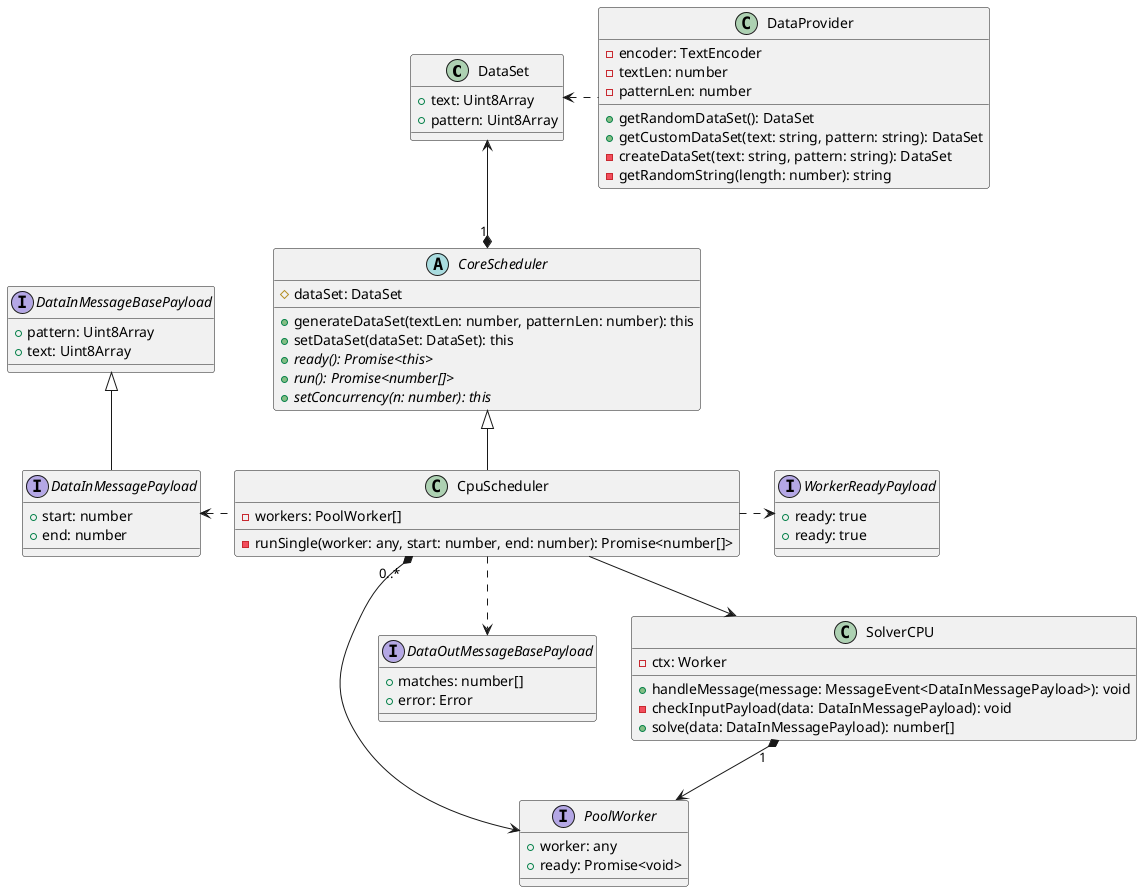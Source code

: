 @startuml
class DataSet {
    +text: Uint8Array
    +pattern: Uint8Array
}
class DataProvider {
    -encoder: TextEncoder
    -textLen: number
    -patternLen: number
    +getRandomDataSet(): DataSet
    +getCustomDataSet(text: string, pattern: string): DataSet
    -createDataSet(text: string, pattern: string): DataSet
    -getRandomString(length: number): string
}

abstract class CoreScheduler {
    #dataSet: DataSet
    +generateDataSet(textLen: number, patternLen: number): this
    +setDataSet(dataSet: DataSet): this
    +{abstract} ready(): Promise<this>
    +{abstract} run(): Promise<number[]>
    +{abstract} setConcurrency(n: number): this
}

interface WorkerReadyPayload {
    +ready: true
}
class CpuScheduler extends CoreScheduler {
    -workers: PoolWorker[]
    -runSingle(worker: any, start: number, end: number): Promise<number[]>
}

interface PoolWorker {
    +worker: any
    +ready: Promise<void>
}

interface DataInMessageBasePayload {
    +pattern: Uint8Array
    +text: Uint8Array
}
interface DataOutMessageBasePayload {
    +matches: number[]
    +error: Error
}

interface DataInMessagePayload {
    +start: number
    +end: number
}
interface WorkerReadyPayload {
    +ready: true
}
class SolverCPU {
    -ctx: Worker
    +handleMessage(message: MessageEvent<DataInMessagePayload>): void
    -checkInputPayload(data: DataInMessagePayload): void
    +solve(data: DataInMessagePayload): number[]
}

' Relations

CoreScheduler "1" *-up-> DataSet
DataSet <.right. DataProvider

CpuScheduler "0..*" *--> PoolWorker
SolverCPU "1" *--> PoolWorker

CpuScheduler -down-> SolverCPU

CpuScheduler .right.> WorkerReadyPayload
CpuScheduler .left.> DataInMessagePayload
CpuScheduler .down.> DataOutMessageBasePayload
DataInMessagePayload -up-|> DataInMessageBasePayload

@enduml